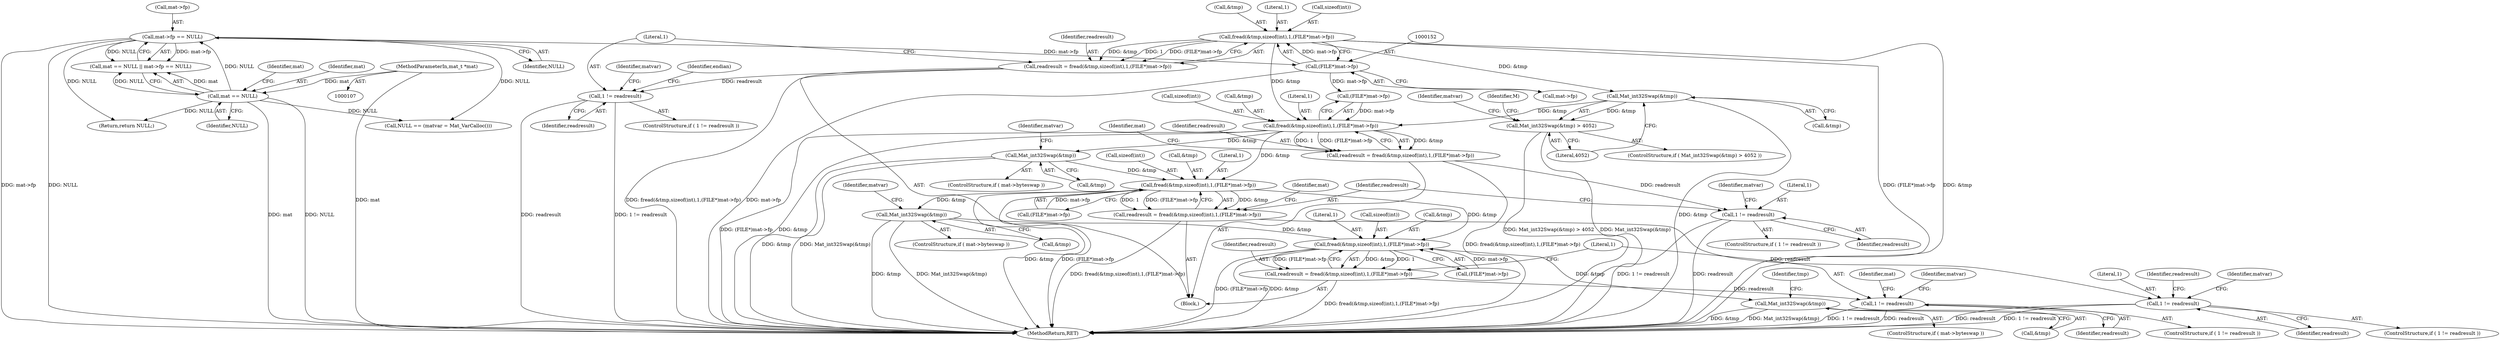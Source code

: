 digraph "0_matio_651a8e28099edb5fbb9e4e1d4d3238848f446c9a@API" {
"1000145" [label="(Call,fread(&tmp,sizeof(int),1,(FILE*)mat->fp))"];
"1000151" [label="(Call,(FILE*)mat->fp)"];
"1000127" [label="(Call,mat->fp == NULL)"];
"1000124" [label="(Call,mat == NULL)"];
"1000108" [label="(MethodParameterIn,mat_t *mat)"];
"1000143" [label="(Call,readresult = fread(&tmp,sizeof(int),1,(FILE*)mat->fp))"];
"1000157" [label="(Call,1 != readresult)"];
"1000181" [label="(Call,Mat_int32Swap(&tmp))"];
"1000180" [label="(Call,Mat_int32Swap(&tmp) > 4052)"];
"1000390" [label="(Call,fread(&tmp,sizeof(int),1,(FILE*)mat->fp))"];
"1000388" [label="(Call,readresult = fread(&tmp,sizeof(int),1,(FILE*)mat->fp))"];
"1000416" [label="(Call,1 != readresult)"];
"1000405" [label="(Call,Mat_int32Swap(&tmp))"];
"1000426" [label="(Call,fread(&tmp,sizeof(int),1,(FILE*)mat->fp))"];
"1000424" [label="(Call,readresult = fread(&tmp,sizeof(int),1,(FILE*)mat->fp))"];
"1000452" [label="(Call,1 != readresult)"];
"1000441" [label="(Call,Mat_int32Swap(&tmp))"];
"1000501" [label="(Call,fread(&tmp,sizeof(int),1,(FILE*)mat->fp))"];
"1000499" [label="(Call,readresult = fread(&tmp,sizeof(int),1,(FILE*)mat->fp))"];
"1000513" [label="(Call,1 != readresult)"];
"1000525" [label="(Call,Mat_int32Swap(&tmp))"];
"1000153" [label="(Call,mat->fp)"];
"1000526" [label="(Call,&tmp)"];
"1000108" [label="(MethodParameterIn,mat_t *mat)"];
"1000506" [label="(Literal,1)"];
"1000454" [label="(Identifier,readresult)"];
"1000512" [label="(ControlStructure,if ( 1 != readresult ))"];
"1000395" [label="(Literal,1)"];
"1000131" [label="(Identifier,NULL)"];
"1000415" [label="(ControlStructure,if ( 1 != readresult ))"];
"1000453" [label="(Literal,1)"];
"1000403" [label="(Identifier,mat)"];
"1000431" [label="(Literal,1)"];
"1000514" [label="(Literal,1)"];
"1000145" [label="(Call,fread(&tmp,sizeof(int),1,(FILE*)mat->fp))"];
"1000180" [label="(Call,Mat_int32Swap(&tmp) > 4052)"];
"1000406" [label="(Call,&tmp)"];
"1000389" [label="(Identifier,readresult)"];
"1000396" [label="(Call,(FILE*)mat->fp)"];
"1000184" [label="(Literal,4052)"];
"1000109" [label="(Block,)"];
"1000156" [label="(ControlStructure,if ( 1 != readresult ))"];
"1000461" [label="(Identifier,readresult)"];
"1000457" [label="(Identifier,matvar)"];
"1000429" [label="(Call,sizeof(int))"];
"1000151" [label="(Call,(FILE*)mat->fp)"];
"1000390" [label="(Call,fread(&tmp,sizeof(int),1,(FILE*)mat->fp))"];
"1000388" [label="(Call,readresult = fread(&tmp,sizeof(int),1,(FILE*)mat->fp))"];
"1000500" [label="(Identifier,readresult)"];
"1000504" [label="(Call,sizeof(int))"];
"1000187" [label="(Identifier,matvar)"];
"1000421" [label="(Identifier,matvar)"];
"1000451" [label="(ControlStructure,if ( 1 != readresult ))"];
"1000665" [label="(MethodReturn,RET)"];
"1000158" [label="(Literal,1)"];
"1000425" [label="(Identifier,readresult)"];
"1000452" [label="(Call,1 != readresult)"];
"1000393" [label="(Call,sizeof(int))"];
"1000128" [label="(Call,mat->fp)"];
"1000405" [label="(Call,Mat_int32Swap(&tmp))"];
"1000182" [label="(Call,&tmp)"];
"1000129" [label="(Identifier,mat)"];
"1000416" [label="(Call,1 != readresult)"];
"1000424" [label="(Call,readresult = fread(&tmp,sizeof(int),1,(FILE*)mat->fp))"];
"1000411" [label="(Identifier,matvar)"];
"1000502" [label="(Call,&tmp)"];
"1000499" [label="(Call,readresult = fread(&tmp,sizeof(int),1,(FILE*)mat->fp))"];
"1000159" [label="(Identifier,readresult)"];
"1000162" [label="(Identifier,matvar)"];
"1000513" [label="(Call,1 != readresult)"];
"1000530" [label="(Identifier,tmp)"];
"1000501" [label="(Call,fread(&tmp,sizeof(int),1,(FILE*)mat->fp))"];
"1000439" [label="(Identifier,mat)"];
"1000146" [label="(Call,&tmp)"];
"1000150" [label="(Literal,1)"];
"1000191" [label="(Identifier,M)"];
"1000437" [label="(ControlStructure,if ( mat->byteswap ))"];
"1000507" [label="(Call,(FILE*)mat->fp)"];
"1000401" [label="(ControlStructure,if ( mat->byteswap ))"];
"1000525" [label="(Call,Mat_int32Swap(&tmp))"];
"1000391" [label="(Call,&tmp)"];
"1000157" [label="(Call,1 != readresult)"];
"1000523" [label="(Identifier,mat)"];
"1000181" [label="(Call,Mat_int32Swap(&tmp))"];
"1000167" [label="(Identifier,endian)"];
"1000426" [label="(Call,fread(&tmp,sizeof(int),1,(FILE*)mat->fp))"];
"1000132" [label="(Return,return NULL;)"];
"1000447" [label="(Identifier,matvar)"];
"1000148" [label="(Call,sizeof(int))"];
"1000521" [label="(ControlStructure,if ( mat->byteswap ))"];
"1000127" [label="(Call,mat->fp == NULL)"];
"1000518" [label="(Identifier,matvar)"];
"1000144" [label="(Identifier,readresult)"];
"1000179" [label="(ControlStructure,if ( Mat_int32Swap(&tmp) > 4052 ))"];
"1000441" [label="(Call,Mat_int32Swap(&tmp))"];
"1000126" [label="(Identifier,NULL)"];
"1000442" [label="(Call,&tmp)"];
"1000427" [label="(Call,&tmp)"];
"1000125" [label="(Identifier,mat)"];
"1000123" [label="(Call,mat == NULL || mat->fp == NULL)"];
"1000136" [label="(Call,NULL == (matvar = Mat_VarCalloc()))"];
"1000432" [label="(Call,(FILE*)mat->fp)"];
"1000124" [label="(Call,mat == NULL)"];
"1000417" [label="(Literal,1)"];
"1000515" [label="(Identifier,readresult)"];
"1000418" [label="(Identifier,readresult)"];
"1000143" [label="(Call,readresult = fread(&tmp,sizeof(int),1,(FILE*)mat->fp))"];
"1000145" -> "1000143"  [label="AST: "];
"1000145" -> "1000151"  [label="CFG: "];
"1000146" -> "1000145"  [label="AST: "];
"1000148" -> "1000145"  [label="AST: "];
"1000150" -> "1000145"  [label="AST: "];
"1000151" -> "1000145"  [label="AST: "];
"1000143" -> "1000145"  [label="CFG: "];
"1000145" -> "1000665"  [label="DDG: (FILE*)mat->fp"];
"1000145" -> "1000665"  [label="DDG: &tmp"];
"1000145" -> "1000143"  [label="DDG: &tmp"];
"1000145" -> "1000143"  [label="DDG: 1"];
"1000145" -> "1000143"  [label="DDG: (FILE*)mat->fp"];
"1000151" -> "1000145"  [label="DDG: mat->fp"];
"1000145" -> "1000181"  [label="DDG: &tmp"];
"1000145" -> "1000390"  [label="DDG: &tmp"];
"1000151" -> "1000153"  [label="CFG: "];
"1000152" -> "1000151"  [label="AST: "];
"1000153" -> "1000151"  [label="AST: "];
"1000151" -> "1000665"  [label="DDG: mat->fp"];
"1000127" -> "1000151"  [label="DDG: mat->fp"];
"1000151" -> "1000396"  [label="DDG: mat->fp"];
"1000127" -> "1000123"  [label="AST: "];
"1000127" -> "1000131"  [label="CFG: "];
"1000128" -> "1000127"  [label="AST: "];
"1000131" -> "1000127"  [label="AST: "];
"1000123" -> "1000127"  [label="CFG: "];
"1000127" -> "1000665"  [label="DDG: mat->fp"];
"1000127" -> "1000665"  [label="DDG: NULL"];
"1000127" -> "1000123"  [label="DDG: mat->fp"];
"1000127" -> "1000123"  [label="DDG: NULL"];
"1000124" -> "1000127"  [label="DDG: NULL"];
"1000127" -> "1000132"  [label="DDG: NULL"];
"1000127" -> "1000136"  [label="DDG: NULL"];
"1000124" -> "1000123"  [label="AST: "];
"1000124" -> "1000126"  [label="CFG: "];
"1000125" -> "1000124"  [label="AST: "];
"1000126" -> "1000124"  [label="AST: "];
"1000129" -> "1000124"  [label="CFG: "];
"1000123" -> "1000124"  [label="CFG: "];
"1000124" -> "1000665"  [label="DDG: NULL"];
"1000124" -> "1000665"  [label="DDG: mat"];
"1000124" -> "1000123"  [label="DDG: mat"];
"1000124" -> "1000123"  [label="DDG: NULL"];
"1000108" -> "1000124"  [label="DDG: mat"];
"1000124" -> "1000132"  [label="DDG: NULL"];
"1000124" -> "1000136"  [label="DDG: NULL"];
"1000108" -> "1000107"  [label="AST: "];
"1000108" -> "1000665"  [label="DDG: mat"];
"1000143" -> "1000109"  [label="AST: "];
"1000144" -> "1000143"  [label="AST: "];
"1000158" -> "1000143"  [label="CFG: "];
"1000143" -> "1000665"  [label="DDG: fread(&tmp,sizeof(int),1,(FILE*)mat->fp)"];
"1000143" -> "1000157"  [label="DDG: readresult"];
"1000157" -> "1000156"  [label="AST: "];
"1000157" -> "1000159"  [label="CFG: "];
"1000158" -> "1000157"  [label="AST: "];
"1000159" -> "1000157"  [label="AST: "];
"1000162" -> "1000157"  [label="CFG: "];
"1000167" -> "1000157"  [label="CFG: "];
"1000157" -> "1000665"  [label="DDG: readresult"];
"1000157" -> "1000665"  [label="DDG: 1 != readresult"];
"1000181" -> "1000180"  [label="AST: "];
"1000181" -> "1000182"  [label="CFG: "];
"1000182" -> "1000181"  [label="AST: "];
"1000184" -> "1000181"  [label="CFG: "];
"1000181" -> "1000665"  [label="DDG: &tmp"];
"1000181" -> "1000180"  [label="DDG: &tmp"];
"1000181" -> "1000390"  [label="DDG: &tmp"];
"1000180" -> "1000179"  [label="AST: "];
"1000180" -> "1000184"  [label="CFG: "];
"1000184" -> "1000180"  [label="AST: "];
"1000187" -> "1000180"  [label="CFG: "];
"1000191" -> "1000180"  [label="CFG: "];
"1000180" -> "1000665"  [label="DDG: Mat_int32Swap(&tmp)"];
"1000180" -> "1000665"  [label="DDG: Mat_int32Swap(&tmp) > 4052"];
"1000390" -> "1000388"  [label="AST: "];
"1000390" -> "1000396"  [label="CFG: "];
"1000391" -> "1000390"  [label="AST: "];
"1000393" -> "1000390"  [label="AST: "];
"1000395" -> "1000390"  [label="AST: "];
"1000396" -> "1000390"  [label="AST: "];
"1000388" -> "1000390"  [label="CFG: "];
"1000390" -> "1000665"  [label="DDG: (FILE*)mat->fp"];
"1000390" -> "1000665"  [label="DDG: &tmp"];
"1000390" -> "1000388"  [label="DDG: &tmp"];
"1000390" -> "1000388"  [label="DDG: 1"];
"1000390" -> "1000388"  [label="DDG: (FILE*)mat->fp"];
"1000396" -> "1000390"  [label="DDG: mat->fp"];
"1000390" -> "1000405"  [label="DDG: &tmp"];
"1000390" -> "1000426"  [label="DDG: &tmp"];
"1000388" -> "1000109"  [label="AST: "];
"1000389" -> "1000388"  [label="AST: "];
"1000403" -> "1000388"  [label="CFG: "];
"1000388" -> "1000665"  [label="DDG: fread(&tmp,sizeof(int),1,(FILE*)mat->fp)"];
"1000388" -> "1000416"  [label="DDG: readresult"];
"1000416" -> "1000415"  [label="AST: "];
"1000416" -> "1000418"  [label="CFG: "];
"1000417" -> "1000416"  [label="AST: "];
"1000418" -> "1000416"  [label="AST: "];
"1000421" -> "1000416"  [label="CFG: "];
"1000425" -> "1000416"  [label="CFG: "];
"1000416" -> "1000665"  [label="DDG: 1 != readresult"];
"1000416" -> "1000665"  [label="DDG: readresult"];
"1000405" -> "1000401"  [label="AST: "];
"1000405" -> "1000406"  [label="CFG: "];
"1000406" -> "1000405"  [label="AST: "];
"1000411" -> "1000405"  [label="CFG: "];
"1000405" -> "1000665"  [label="DDG: Mat_int32Swap(&tmp)"];
"1000405" -> "1000665"  [label="DDG: &tmp"];
"1000405" -> "1000426"  [label="DDG: &tmp"];
"1000426" -> "1000424"  [label="AST: "];
"1000426" -> "1000432"  [label="CFG: "];
"1000427" -> "1000426"  [label="AST: "];
"1000429" -> "1000426"  [label="AST: "];
"1000431" -> "1000426"  [label="AST: "];
"1000432" -> "1000426"  [label="AST: "];
"1000424" -> "1000426"  [label="CFG: "];
"1000426" -> "1000665"  [label="DDG: &tmp"];
"1000426" -> "1000665"  [label="DDG: (FILE*)mat->fp"];
"1000426" -> "1000424"  [label="DDG: &tmp"];
"1000426" -> "1000424"  [label="DDG: 1"];
"1000426" -> "1000424"  [label="DDG: (FILE*)mat->fp"];
"1000432" -> "1000426"  [label="DDG: mat->fp"];
"1000426" -> "1000441"  [label="DDG: &tmp"];
"1000426" -> "1000501"  [label="DDG: &tmp"];
"1000424" -> "1000109"  [label="AST: "];
"1000425" -> "1000424"  [label="AST: "];
"1000439" -> "1000424"  [label="CFG: "];
"1000424" -> "1000665"  [label="DDG: fread(&tmp,sizeof(int),1,(FILE*)mat->fp)"];
"1000424" -> "1000452"  [label="DDG: readresult"];
"1000452" -> "1000451"  [label="AST: "];
"1000452" -> "1000454"  [label="CFG: "];
"1000453" -> "1000452"  [label="AST: "];
"1000454" -> "1000452"  [label="AST: "];
"1000457" -> "1000452"  [label="CFG: "];
"1000461" -> "1000452"  [label="CFG: "];
"1000452" -> "1000665"  [label="DDG: 1 != readresult"];
"1000452" -> "1000665"  [label="DDG: readresult"];
"1000441" -> "1000437"  [label="AST: "];
"1000441" -> "1000442"  [label="CFG: "];
"1000442" -> "1000441"  [label="AST: "];
"1000447" -> "1000441"  [label="CFG: "];
"1000441" -> "1000665"  [label="DDG: &tmp"];
"1000441" -> "1000665"  [label="DDG: Mat_int32Swap(&tmp)"];
"1000441" -> "1000501"  [label="DDG: &tmp"];
"1000501" -> "1000499"  [label="AST: "];
"1000501" -> "1000507"  [label="CFG: "];
"1000502" -> "1000501"  [label="AST: "];
"1000504" -> "1000501"  [label="AST: "];
"1000506" -> "1000501"  [label="AST: "];
"1000507" -> "1000501"  [label="AST: "];
"1000499" -> "1000501"  [label="CFG: "];
"1000501" -> "1000665"  [label="DDG: (FILE*)mat->fp"];
"1000501" -> "1000665"  [label="DDG: &tmp"];
"1000501" -> "1000499"  [label="DDG: &tmp"];
"1000501" -> "1000499"  [label="DDG: 1"];
"1000501" -> "1000499"  [label="DDG: (FILE*)mat->fp"];
"1000507" -> "1000501"  [label="DDG: mat->fp"];
"1000501" -> "1000525"  [label="DDG: &tmp"];
"1000499" -> "1000109"  [label="AST: "];
"1000500" -> "1000499"  [label="AST: "];
"1000514" -> "1000499"  [label="CFG: "];
"1000499" -> "1000665"  [label="DDG: fread(&tmp,sizeof(int),1,(FILE*)mat->fp)"];
"1000499" -> "1000513"  [label="DDG: readresult"];
"1000513" -> "1000512"  [label="AST: "];
"1000513" -> "1000515"  [label="CFG: "];
"1000514" -> "1000513"  [label="AST: "];
"1000515" -> "1000513"  [label="AST: "];
"1000518" -> "1000513"  [label="CFG: "];
"1000523" -> "1000513"  [label="CFG: "];
"1000513" -> "1000665"  [label="DDG: 1 != readresult"];
"1000513" -> "1000665"  [label="DDG: readresult"];
"1000525" -> "1000521"  [label="AST: "];
"1000525" -> "1000526"  [label="CFG: "];
"1000526" -> "1000525"  [label="AST: "];
"1000530" -> "1000525"  [label="CFG: "];
"1000525" -> "1000665"  [label="DDG: Mat_int32Swap(&tmp)"];
"1000525" -> "1000665"  [label="DDG: &tmp"];
}
